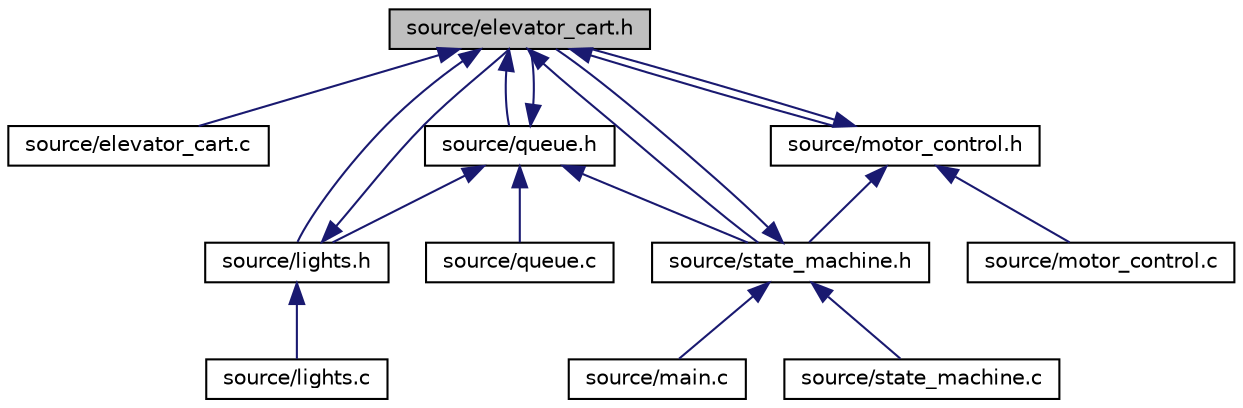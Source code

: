digraph "source/elevator_cart.h"
{
  edge [fontname="Helvetica",fontsize="10",labelfontname="Helvetica",labelfontsize="10"];
  node [fontname="Helvetica",fontsize="10",shape=record];
  Node10 [label="source/elevator_cart.h",height=0.2,width=0.4,color="black", fillcolor="grey75", style="filled", fontcolor="black"];
  Node10 -> Node11 [dir="back",color="midnightblue",fontsize="10",style="solid"];
  Node11 [label="source/elevator_cart.c",height=0.2,width=0.4,color="black", fillcolor="white", style="filled",URL="$elevator__cart_8c_source.html"];
  Node10 -> Node12 [dir="back",color="midnightblue",fontsize="10",style="solid"];
  Node12 [label="source/queue.h",height=0.2,width=0.4,color="black", fillcolor="white", style="filled",URL="$queue_8h.html",tooltip="File that will make and update the queue system for all the orders. "];
  Node12 -> Node10 [dir="back",color="midnightblue",fontsize="10",style="solid"];
  Node12 -> Node13 [dir="back",color="midnightblue",fontsize="10",style="solid"];
  Node13 [label="source/lights.h",height=0.2,width=0.4,color="black", fillcolor="white", style="filled",URL="$lights_8h.html",tooltip="File that will turn on and off all the lights for the entire elevator when needed. "];
  Node13 -> Node10 [dir="back",color="midnightblue",fontsize="10",style="solid"];
  Node13 -> Node14 [dir="back",color="midnightblue",fontsize="10",style="solid"];
  Node14 [label="source/lights.c",height=0.2,width=0.4,color="black", fillcolor="white", style="filled",URL="$lights_8c_source.html"];
  Node12 -> Node15 [dir="back",color="midnightblue",fontsize="10",style="solid"];
  Node15 [label="source/state_machine.h",height=0.2,width=0.4,color="black", fillcolor="white", style="filled",URL="$state__machine_8h.html"];
  Node15 -> Node10 [dir="back",color="midnightblue",fontsize="10",style="solid"];
  Node15 -> Node16 [dir="back",color="midnightblue",fontsize="10",style="solid"];
  Node16 [label="source/main.c",height=0.2,width=0.4,color="black", fillcolor="white", style="filled",URL="$main_8c_source.html"];
  Node15 -> Node17 [dir="back",color="midnightblue",fontsize="10",style="solid"];
  Node17 [label="source/state_machine.c",height=0.2,width=0.4,color="black", fillcolor="white", style="filled",URL="$state__machine_8c_source.html"];
  Node12 -> Node18 [dir="back",color="midnightblue",fontsize="10",style="solid"];
  Node18 [label="source/queue.c",height=0.2,width=0.4,color="black", fillcolor="white", style="filled",URL="$queue_8c_source.html"];
  Node10 -> Node19 [dir="back",color="midnightblue",fontsize="10",style="solid"];
  Node19 [label="source/motor_control.h",height=0.2,width=0.4,color="black", fillcolor="white", style="filled",URL="$motor__control_8h.html",tooltip="file that will calculate the distination and how to get there. "];
  Node19 -> Node10 [dir="back",color="midnightblue",fontsize="10",style="solid"];
  Node19 -> Node15 [dir="back",color="midnightblue",fontsize="10",style="solid"];
  Node19 -> Node20 [dir="back",color="midnightblue",fontsize="10",style="solid"];
  Node20 [label="source/motor_control.c",height=0.2,width=0.4,color="black", fillcolor="white", style="filled",URL="$motor__control_8c_source.html"];
  Node10 -> Node13 [dir="back",color="midnightblue",fontsize="10",style="solid"];
  Node10 -> Node15 [dir="back",color="midnightblue",fontsize="10",style="solid"];
}
